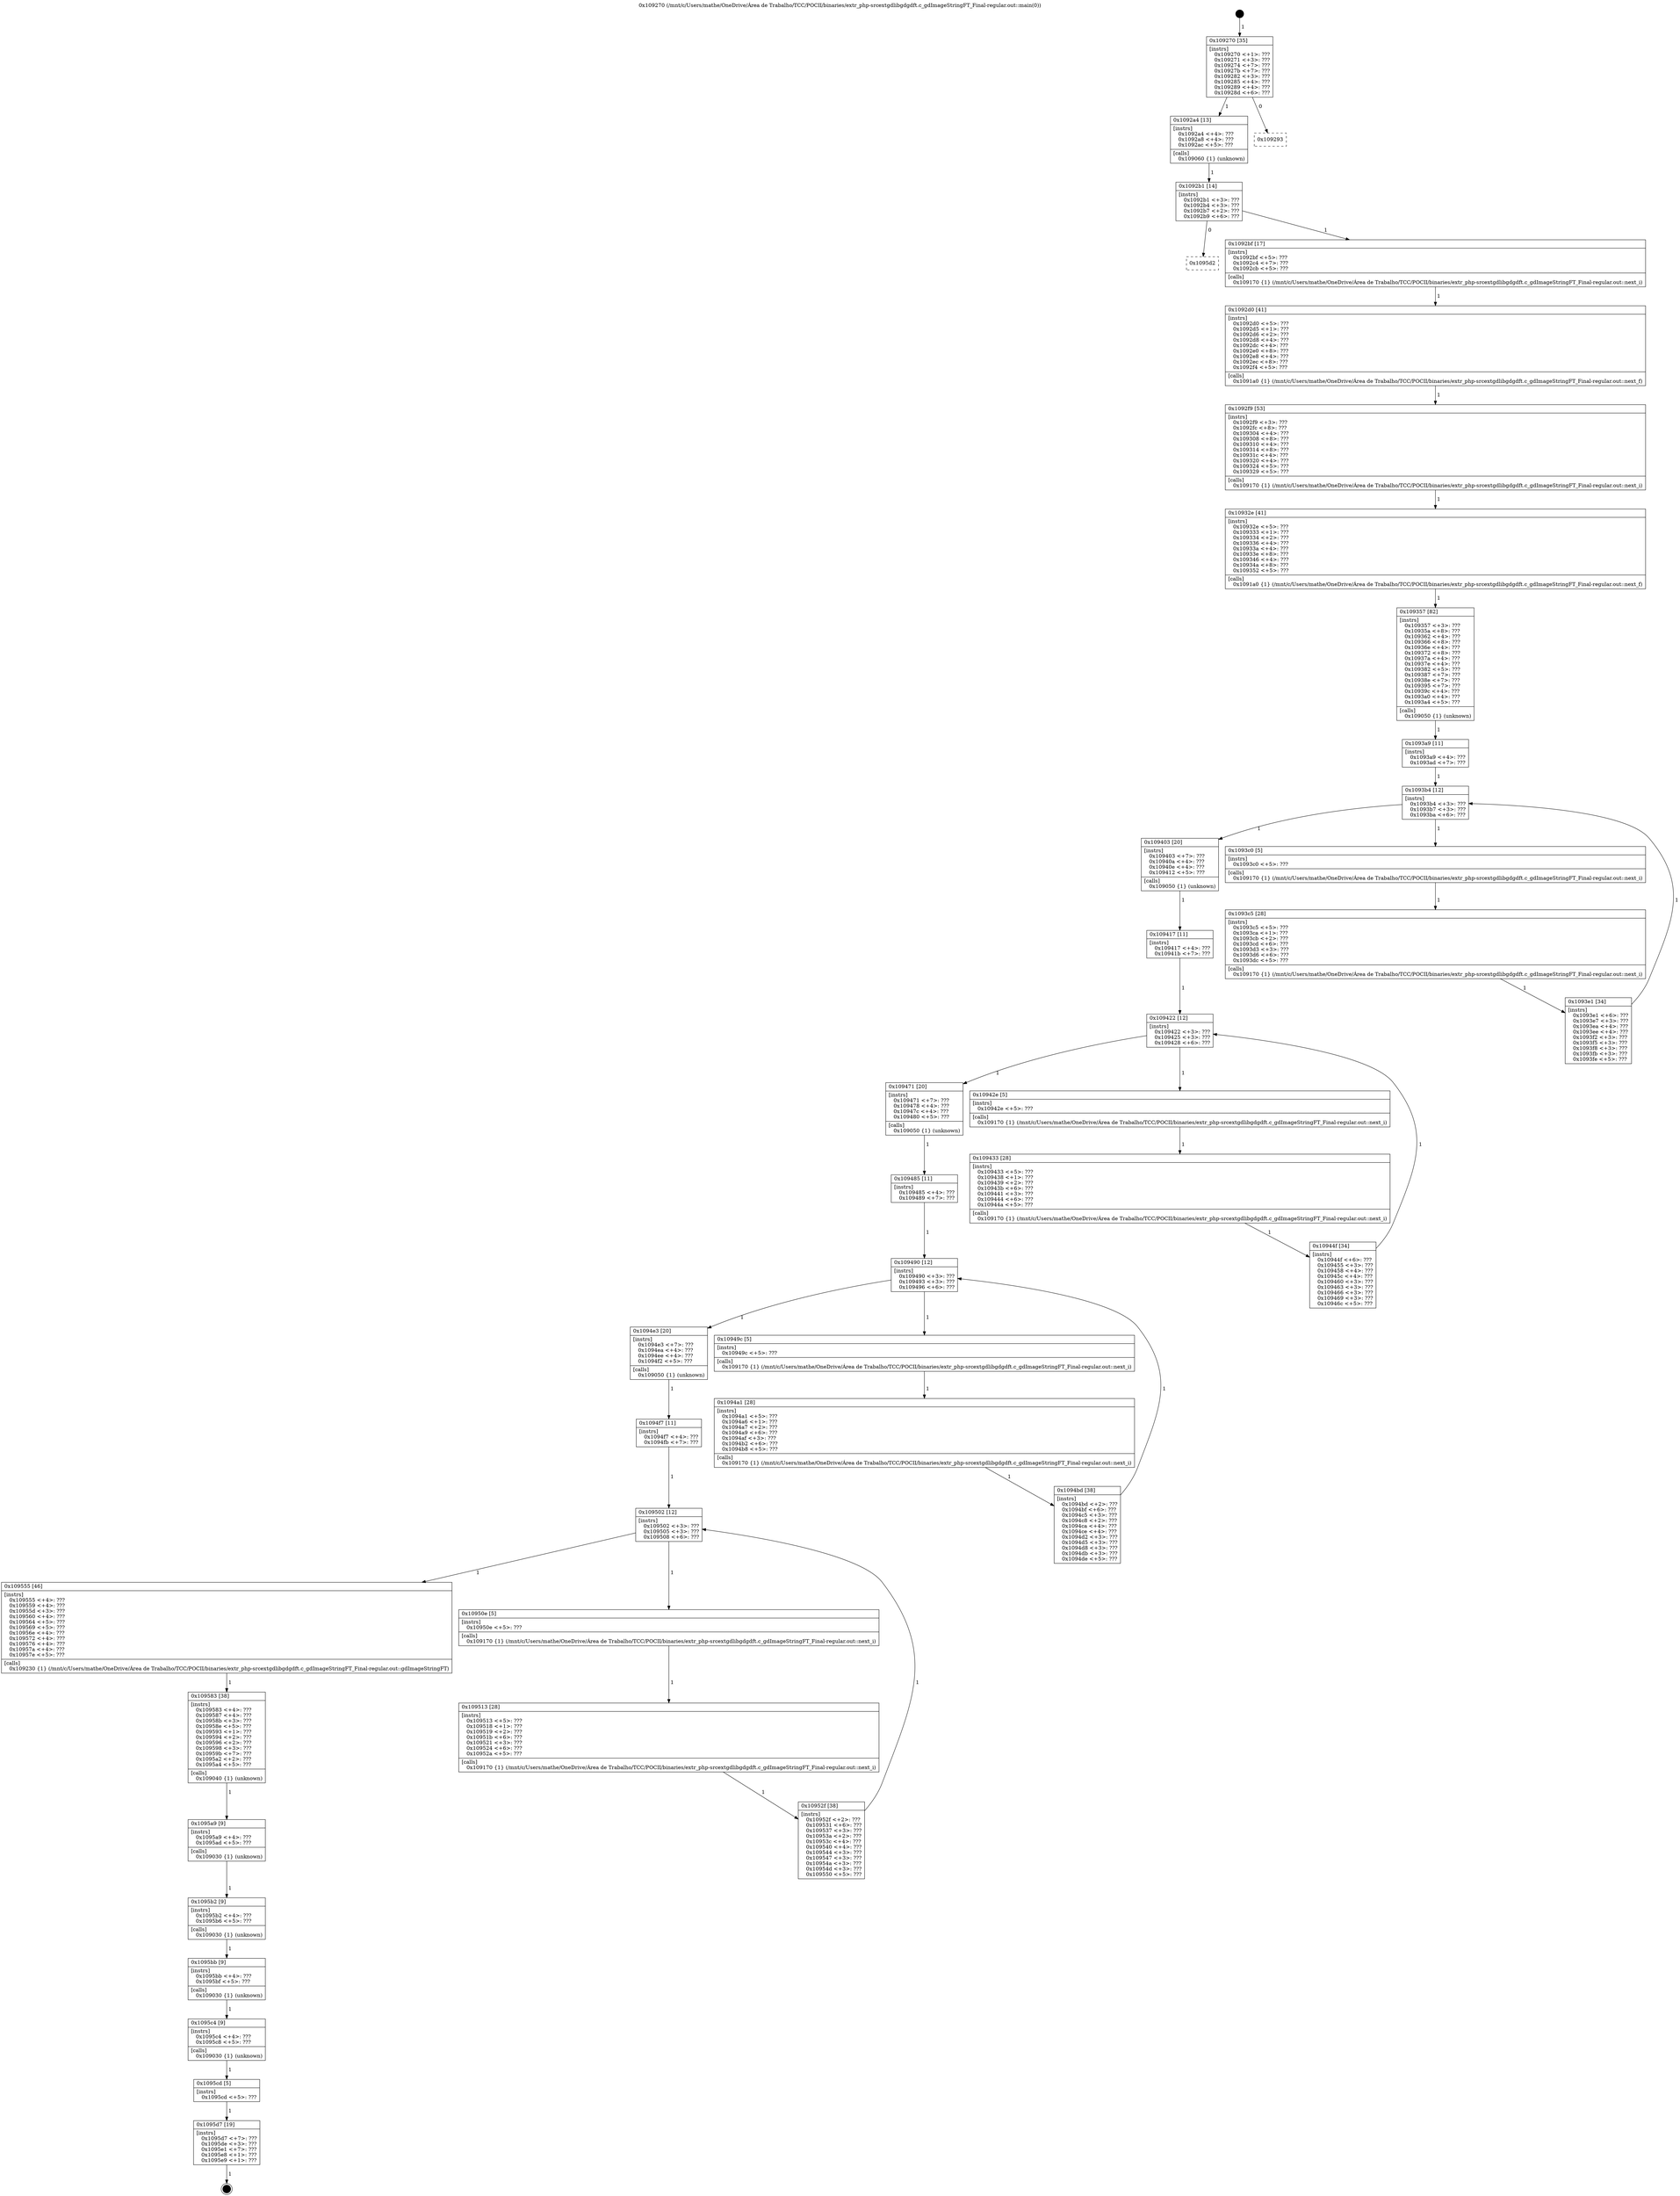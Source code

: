 digraph "0x109270" {
  label = "0x109270 (/mnt/c/Users/mathe/OneDrive/Área de Trabalho/TCC/POCII/binaries/extr_php-srcextgdlibgdgdft.c_gdImageStringFT_Final-regular.out::main(0))"
  labelloc = "t"
  node[shape=record]

  Entry [label="",width=0.3,height=0.3,shape=circle,fillcolor=black,style=filled]
  "0x109270" [label="{
     0x109270 [35]\l
     | [instrs]\l
     &nbsp;&nbsp;0x109270 \<+1\>: ???\l
     &nbsp;&nbsp;0x109271 \<+3\>: ???\l
     &nbsp;&nbsp;0x109274 \<+7\>: ???\l
     &nbsp;&nbsp;0x10927b \<+7\>: ???\l
     &nbsp;&nbsp;0x109282 \<+3\>: ???\l
     &nbsp;&nbsp;0x109285 \<+4\>: ???\l
     &nbsp;&nbsp;0x109289 \<+4\>: ???\l
     &nbsp;&nbsp;0x10928d \<+6\>: ???\l
  }"]
  "0x1092a4" [label="{
     0x1092a4 [13]\l
     | [instrs]\l
     &nbsp;&nbsp;0x1092a4 \<+4\>: ???\l
     &nbsp;&nbsp;0x1092a8 \<+4\>: ???\l
     &nbsp;&nbsp;0x1092ac \<+5\>: ???\l
     | [calls]\l
     &nbsp;&nbsp;0x109060 \{1\} (unknown)\l
  }"]
  "0x109293" [label="{
     0x109293\l
  }", style=dashed]
  "0x1092b1" [label="{
     0x1092b1 [14]\l
     | [instrs]\l
     &nbsp;&nbsp;0x1092b1 \<+3\>: ???\l
     &nbsp;&nbsp;0x1092b4 \<+3\>: ???\l
     &nbsp;&nbsp;0x1092b7 \<+2\>: ???\l
     &nbsp;&nbsp;0x1092b9 \<+6\>: ???\l
  }"]
  "0x1095d2" [label="{
     0x1095d2\l
  }", style=dashed]
  "0x1092bf" [label="{
     0x1092bf [17]\l
     | [instrs]\l
     &nbsp;&nbsp;0x1092bf \<+5\>: ???\l
     &nbsp;&nbsp;0x1092c4 \<+7\>: ???\l
     &nbsp;&nbsp;0x1092cb \<+5\>: ???\l
     | [calls]\l
     &nbsp;&nbsp;0x109170 \{1\} (/mnt/c/Users/mathe/OneDrive/Área de Trabalho/TCC/POCII/binaries/extr_php-srcextgdlibgdgdft.c_gdImageStringFT_Final-regular.out::next_i)\l
  }"]
  Exit [label="",width=0.3,height=0.3,shape=circle,fillcolor=black,style=filled,peripheries=2]
  "0x1092d0" [label="{
     0x1092d0 [41]\l
     | [instrs]\l
     &nbsp;&nbsp;0x1092d0 \<+5\>: ???\l
     &nbsp;&nbsp;0x1092d5 \<+1\>: ???\l
     &nbsp;&nbsp;0x1092d6 \<+2\>: ???\l
     &nbsp;&nbsp;0x1092d8 \<+4\>: ???\l
     &nbsp;&nbsp;0x1092dc \<+4\>: ???\l
     &nbsp;&nbsp;0x1092e0 \<+8\>: ???\l
     &nbsp;&nbsp;0x1092e8 \<+4\>: ???\l
     &nbsp;&nbsp;0x1092ec \<+8\>: ???\l
     &nbsp;&nbsp;0x1092f4 \<+5\>: ???\l
     | [calls]\l
     &nbsp;&nbsp;0x1091a0 \{1\} (/mnt/c/Users/mathe/OneDrive/Área de Trabalho/TCC/POCII/binaries/extr_php-srcextgdlibgdgdft.c_gdImageStringFT_Final-regular.out::next_f)\l
  }"]
  "0x1092f9" [label="{
     0x1092f9 [53]\l
     | [instrs]\l
     &nbsp;&nbsp;0x1092f9 \<+3\>: ???\l
     &nbsp;&nbsp;0x1092fc \<+8\>: ???\l
     &nbsp;&nbsp;0x109304 \<+4\>: ???\l
     &nbsp;&nbsp;0x109308 \<+8\>: ???\l
     &nbsp;&nbsp;0x109310 \<+4\>: ???\l
     &nbsp;&nbsp;0x109314 \<+8\>: ???\l
     &nbsp;&nbsp;0x10931c \<+4\>: ???\l
     &nbsp;&nbsp;0x109320 \<+4\>: ???\l
     &nbsp;&nbsp;0x109324 \<+5\>: ???\l
     &nbsp;&nbsp;0x109329 \<+5\>: ???\l
     | [calls]\l
     &nbsp;&nbsp;0x109170 \{1\} (/mnt/c/Users/mathe/OneDrive/Área de Trabalho/TCC/POCII/binaries/extr_php-srcextgdlibgdgdft.c_gdImageStringFT_Final-regular.out::next_i)\l
  }"]
  "0x10932e" [label="{
     0x10932e [41]\l
     | [instrs]\l
     &nbsp;&nbsp;0x10932e \<+5\>: ???\l
     &nbsp;&nbsp;0x109333 \<+1\>: ???\l
     &nbsp;&nbsp;0x109334 \<+2\>: ???\l
     &nbsp;&nbsp;0x109336 \<+4\>: ???\l
     &nbsp;&nbsp;0x10933a \<+4\>: ???\l
     &nbsp;&nbsp;0x10933e \<+8\>: ???\l
     &nbsp;&nbsp;0x109346 \<+4\>: ???\l
     &nbsp;&nbsp;0x10934a \<+8\>: ???\l
     &nbsp;&nbsp;0x109352 \<+5\>: ???\l
     | [calls]\l
     &nbsp;&nbsp;0x1091a0 \{1\} (/mnt/c/Users/mathe/OneDrive/Área de Trabalho/TCC/POCII/binaries/extr_php-srcextgdlibgdgdft.c_gdImageStringFT_Final-regular.out::next_f)\l
  }"]
  "0x109357" [label="{
     0x109357 [82]\l
     | [instrs]\l
     &nbsp;&nbsp;0x109357 \<+3\>: ???\l
     &nbsp;&nbsp;0x10935a \<+8\>: ???\l
     &nbsp;&nbsp;0x109362 \<+4\>: ???\l
     &nbsp;&nbsp;0x109366 \<+8\>: ???\l
     &nbsp;&nbsp;0x10936e \<+4\>: ???\l
     &nbsp;&nbsp;0x109372 \<+8\>: ???\l
     &nbsp;&nbsp;0x10937a \<+4\>: ???\l
     &nbsp;&nbsp;0x10937e \<+4\>: ???\l
     &nbsp;&nbsp;0x109382 \<+5\>: ???\l
     &nbsp;&nbsp;0x109387 \<+7\>: ???\l
     &nbsp;&nbsp;0x10938e \<+7\>: ???\l
     &nbsp;&nbsp;0x109395 \<+7\>: ???\l
     &nbsp;&nbsp;0x10939c \<+4\>: ???\l
     &nbsp;&nbsp;0x1093a0 \<+4\>: ???\l
     &nbsp;&nbsp;0x1093a4 \<+5\>: ???\l
     | [calls]\l
     &nbsp;&nbsp;0x109050 \{1\} (unknown)\l
  }"]
  "0x1093b4" [label="{
     0x1093b4 [12]\l
     | [instrs]\l
     &nbsp;&nbsp;0x1093b4 \<+3\>: ???\l
     &nbsp;&nbsp;0x1093b7 \<+3\>: ???\l
     &nbsp;&nbsp;0x1093ba \<+6\>: ???\l
  }"]
  "0x109403" [label="{
     0x109403 [20]\l
     | [instrs]\l
     &nbsp;&nbsp;0x109403 \<+7\>: ???\l
     &nbsp;&nbsp;0x10940a \<+4\>: ???\l
     &nbsp;&nbsp;0x10940e \<+4\>: ???\l
     &nbsp;&nbsp;0x109412 \<+5\>: ???\l
     | [calls]\l
     &nbsp;&nbsp;0x109050 \{1\} (unknown)\l
  }"]
  "0x1093c0" [label="{
     0x1093c0 [5]\l
     | [instrs]\l
     &nbsp;&nbsp;0x1093c0 \<+5\>: ???\l
     | [calls]\l
     &nbsp;&nbsp;0x109170 \{1\} (/mnt/c/Users/mathe/OneDrive/Área de Trabalho/TCC/POCII/binaries/extr_php-srcextgdlibgdgdft.c_gdImageStringFT_Final-regular.out::next_i)\l
  }"]
  "0x1093c5" [label="{
     0x1093c5 [28]\l
     | [instrs]\l
     &nbsp;&nbsp;0x1093c5 \<+5\>: ???\l
     &nbsp;&nbsp;0x1093ca \<+1\>: ???\l
     &nbsp;&nbsp;0x1093cb \<+2\>: ???\l
     &nbsp;&nbsp;0x1093cd \<+6\>: ???\l
     &nbsp;&nbsp;0x1093d3 \<+3\>: ???\l
     &nbsp;&nbsp;0x1093d6 \<+6\>: ???\l
     &nbsp;&nbsp;0x1093dc \<+5\>: ???\l
     | [calls]\l
     &nbsp;&nbsp;0x109170 \{1\} (/mnt/c/Users/mathe/OneDrive/Área de Trabalho/TCC/POCII/binaries/extr_php-srcextgdlibgdgdft.c_gdImageStringFT_Final-regular.out::next_i)\l
  }"]
  "0x1093e1" [label="{
     0x1093e1 [34]\l
     | [instrs]\l
     &nbsp;&nbsp;0x1093e1 \<+6\>: ???\l
     &nbsp;&nbsp;0x1093e7 \<+3\>: ???\l
     &nbsp;&nbsp;0x1093ea \<+4\>: ???\l
     &nbsp;&nbsp;0x1093ee \<+4\>: ???\l
     &nbsp;&nbsp;0x1093f2 \<+3\>: ???\l
     &nbsp;&nbsp;0x1093f5 \<+3\>: ???\l
     &nbsp;&nbsp;0x1093f8 \<+3\>: ???\l
     &nbsp;&nbsp;0x1093fb \<+3\>: ???\l
     &nbsp;&nbsp;0x1093fe \<+5\>: ???\l
  }"]
  "0x1093a9" [label="{
     0x1093a9 [11]\l
     | [instrs]\l
     &nbsp;&nbsp;0x1093a9 \<+4\>: ???\l
     &nbsp;&nbsp;0x1093ad \<+7\>: ???\l
  }"]
  "0x109422" [label="{
     0x109422 [12]\l
     | [instrs]\l
     &nbsp;&nbsp;0x109422 \<+3\>: ???\l
     &nbsp;&nbsp;0x109425 \<+3\>: ???\l
     &nbsp;&nbsp;0x109428 \<+6\>: ???\l
  }"]
  "0x109471" [label="{
     0x109471 [20]\l
     | [instrs]\l
     &nbsp;&nbsp;0x109471 \<+7\>: ???\l
     &nbsp;&nbsp;0x109478 \<+4\>: ???\l
     &nbsp;&nbsp;0x10947c \<+4\>: ???\l
     &nbsp;&nbsp;0x109480 \<+5\>: ???\l
     | [calls]\l
     &nbsp;&nbsp;0x109050 \{1\} (unknown)\l
  }"]
  "0x10942e" [label="{
     0x10942e [5]\l
     | [instrs]\l
     &nbsp;&nbsp;0x10942e \<+5\>: ???\l
     | [calls]\l
     &nbsp;&nbsp;0x109170 \{1\} (/mnt/c/Users/mathe/OneDrive/Área de Trabalho/TCC/POCII/binaries/extr_php-srcextgdlibgdgdft.c_gdImageStringFT_Final-regular.out::next_i)\l
  }"]
  "0x109433" [label="{
     0x109433 [28]\l
     | [instrs]\l
     &nbsp;&nbsp;0x109433 \<+5\>: ???\l
     &nbsp;&nbsp;0x109438 \<+1\>: ???\l
     &nbsp;&nbsp;0x109439 \<+2\>: ???\l
     &nbsp;&nbsp;0x10943b \<+6\>: ???\l
     &nbsp;&nbsp;0x109441 \<+3\>: ???\l
     &nbsp;&nbsp;0x109444 \<+6\>: ???\l
     &nbsp;&nbsp;0x10944a \<+5\>: ???\l
     | [calls]\l
     &nbsp;&nbsp;0x109170 \{1\} (/mnt/c/Users/mathe/OneDrive/Área de Trabalho/TCC/POCII/binaries/extr_php-srcextgdlibgdgdft.c_gdImageStringFT_Final-regular.out::next_i)\l
  }"]
  "0x10944f" [label="{
     0x10944f [34]\l
     | [instrs]\l
     &nbsp;&nbsp;0x10944f \<+6\>: ???\l
     &nbsp;&nbsp;0x109455 \<+3\>: ???\l
     &nbsp;&nbsp;0x109458 \<+4\>: ???\l
     &nbsp;&nbsp;0x10945c \<+4\>: ???\l
     &nbsp;&nbsp;0x109460 \<+3\>: ???\l
     &nbsp;&nbsp;0x109463 \<+3\>: ???\l
     &nbsp;&nbsp;0x109466 \<+3\>: ???\l
     &nbsp;&nbsp;0x109469 \<+3\>: ???\l
     &nbsp;&nbsp;0x10946c \<+5\>: ???\l
  }"]
  "0x109417" [label="{
     0x109417 [11]\l
     | [instrs]\l
     &nbsp;&nbsp;0x109417 \<+4\>: ???\l
     &nbsp;&nbsp;0x10941b \<+7\>: ???\l
  }"]
  "0x109490" [label="{
     0x109490 [12]\l
     | [instrs]\l
     &nbsp;&nbsp;0x109490 \<+3\>: ???\l
     &nbsp;&nbsp;0x109493 \<+3\>: ???\l
     &nbsp;&nbsp;0x109496 \<+6\>: ???\l
  }"]
  "0x1094e3" [label="{
     0x1094e3 [20]\l
     | [instrs]\l
     &nbsp;&nbsp;0x1094e3 \<+7\>: ???\l
     &nbsp;&nbsp;0x1094ea \<+4\>: ???\l
     &nbsp;&nbsp;0x1094ee \<+4\>: ???\l
     &nbsp;&nbsp;0x1094f2 \<+5\>: ???\l
     | [calls]\l
     &nbsp;&nbsp;0x109050 \{1\} (unknown)\l
  }"]
  "0x10949c" [label="{
     0x10949c [5]\l
     | [instrs]\l
     &nbsp;&nbsp;0x10949c \<+5\>: ???\l
     | [calls]\l
     &nbsp;&nbsp;0x109170 \{1\} (/mnt/c/Users/mathe/OneDrive/Área de Trabalho/TCC/POCII/binaries/extr_php-srcextgdlibgdgdft.c_gdImageStringFT_Final-regular.out::next_i)\l
  }"]
  "0x1094a1" [label="{
     0x1094a1 [28]\l
     | [instrs]\l
     &nbsp;&nbsp;0x1094a1 \<+5\>: ???\l
     &nbsp;&nbsp;0x1094a6 \<+1\>: ???\l
     &nbsp;&nbsp;0x1094a7 \<+2\>: ???\l
     &nbsp;&nbsp;0x1094a9 \<+6\>: ???\l
     &nbsp;&nbsp;0x1094af \<+3\>: ???\l
     &nbsp;&nbsp;0x1094b2 \<+6\>: ???\l
     &nbsp;&nbsp;0x1094b8 \<+5\>: ???\l
     | [calls]\l
     &nbsp;&nbsp;0x109170 \{1\} (/mnt/c/Users/mathe/OneDrive/Área de Trabalho/TCC/POCII/binaries/extr_php-srcextgdlibgdgdft.c_gdImageStringFT_Final-regular.out::next_i)\l
  }"]
  "0x1094bd" [label="{
     0x1094bd [38]\l
     | [instrs]\l
     &nbsp;&nbsp;0x1094bd \<+2\>: ???\l
     &nbsp;&nbsp;0x1094bf \<+6\>: ???\l
     &nbsp;&nbsp;0x1094c5 \<+3\>: ???\l
     &nbsp;&nbsp;0x1094c8 \<+2\>: ???\l
     &nbsp;&nbsp;0x1094ca \<+4\>: ???\l
     &nbsp;&nbsp;0x1094ce \<+4\>: ???\l
     &nbsp;&nbsp;0x1094d2 \<+3\>: ???\l
     &nbsp;&nbsp;0x1094d5 \<+3\>: ???\l
     &nbsp;&nbsp;0x1094d8 \<+3\>: ???\l
     &nbsp;&nbsp;0x1094db \<+3\>: ???\l
     &nbsp;&nbsp;0x1094de \<+5\>: ???\l
  }"]
  "0x109485" [label="{
     0x109485 [11]\l
     | [instrs]\l
     &nbsp;&nbsp;0x109485 \<+4\>: ???\l
     &nbsp;&nbsp;0x109489 \<+7\>: ???\l
  }"]
  "0x109502" [label="{
     0x109502 [12]\l
     | [instrs]\l
     &nbsp;&nbsp;0x109502 \<+3\>: ???\l
     &nbsp;&nbsp;0x109505 \<+3\>: ???\l
     &nbsp;&nbsp;0x109508 \<+6\>: ???\l
  }"]
  "0x109555" [label="{
     0x109555 [46]\l
     | [instrs]\l
     &nbsp;&nbsp;0x109555 \<+4\>: ???\l
     &nbsp;&nbsp;0x109559 \<+4\>: ???\l
     &nbsp;&nbsp;0x10955d \<+3\>: ???\l
     &nbsp;&nbsp;0x109560 \<+4\>: ???\l
     &nbsp;&nbsp;0x109564 \<+5\>: ???\l
     &nbsp;&nbsp;0x109569 \<+5\>: ???\l
     &nbsp;&nbsp;0x10956e \<+4\>: ???\l
     &nbsp;&nbsp;0x109572 \<+4\>: ???\l
     &nbsp;&nbsp;0x109576 \<+4\>: ???\l
     &nbsp;&nbsp;0x10957a \<+4\>: ???\l
     &nbsp;&nbsp;0x10957e \<+5\>: ???\l
     | [calls]\l
     &nbsp;&nbsp;0x109230 \{1\} (/mnt/c/Users/mathe/OneDrive/Área de Trabalho/TCC/POCII/binaries/extr_php-srcextgdlibgdgdft.c_gdImageStringFT_Final-regular.out::gdImageStringFT)\l
  }"]
  "0x10950e" [label="{
     0x10950e [5]\l
     | [instrs]\l
     &nbsp;&nbsp;0x10950e \<+5\>: ???\l
     | [calls]\l
     &nbsp;&nbsp;0x109170 \{1\} (/mnt/c/Users/mathe/OneDrive/Área de Trabalho/TCC/POCII/binaries/extr_php-srcextgdlibgdgdft.c_gdImageStringFT_Final-regular.out::next_i)\l
  }"]
  "0x109513" [label="{
     0x109513 [28]\l
     | [instrs]\l
     &nbsp;&nbsp;0x109513 \<+5\>: ???\l
     &nbsp;&nbsp;0x109518 \<+1\>: ???\l
     &nbsp;&nbsp;0x109519 \<+2\>: ???\l
     &nbsp;&nbsp;0x10951b \<+6\>: ???\l
     &nbsp;&nbsp;0x109521 \<+3\>: ???\l
     &nbsp;&nbsp;0x109524 \<+6\>: ???\l
     &nbsp;&nbsp;0x10952a \<+5\>: ???\l
     | [calls]\l
     &nbsp;&nbsp;0x109170 \{1\} (/mnt/c/Users/mathe/OneDrive/Área de Trabalho/TCC/POCII/binaries/extr_php-srcextgdlibgdgdft.c_gdImageStringFT_Final-regular.out::next_i)\l
  }"]
  "0x10952f" [label="{
     0x10952f [38]\l
     | [instrs]\l
     &nbsp;&nbsp;0x10952f \<+2\>: ???\l
     &nbsp;&nbsp;0x109531 \<+6\>: ???\l
     &nbsp;&nbsp;0x109537 \<+3\>: ???\l
     &nbsp;&nbsp;0x10953a \<+2\>: ???\l
     &nbsp;&nbsp;0x10953c \<+4\>: ???\l
     &nbsp;&nbsp;0x109540 \<+4\>: ???\l
     &nbsp;&nbsp;0x109544 \<+3\>: ???\l
     &nbsp;&nbsp;0x109547 \<+3\>: ???\l
     &nbsp;&nbsp;0x10954a \<+3\>: ???\l
     &nbsp;&nbsp;0x10954d \<+3\>: ???\l
     &nbsp;&nbsp;0x109550 \<+5\>: ???\l
  }"]
  "0x1094f7" [label="{
     0x1094f7 [11]\l
     | [instrs]\l
     &nbsp;&nbsp;0x1094f7 \<+4\>: ???\l
     &nbsp;&nbsp;0x1094fb \<+7\>: ???\l
  }"]
  "0x109583" [label="{
     0x109583 [38]\l
     | [instrs]\l
     &nbsp;&nbsp;0x109583 \<+4\>: ???\l
     &nbsp;&nbsp;0x109587 \<+4\>: ???\l
     &nbsp;&nbsp;0x10958b \<+3\>: ???\l
     &nbsp;&nbsp;0x10958e \<+5\>: ???\l
     &nbsp;&nbsp;0x109593 \<+1\>: ???\l
     &nbsp;&nbsp;0x109594 \<+2\>: ???\l
     &nbsp;&nbsp;0x109596 \<+2\>: ???\l
     &nbsp;&nbsp;0x109598 \<+3\>: ???\l
     &nbsp;&nbsp;0x10959b \<+7\>: ???\l
     &nbsp;&nbsp;0x1095a2 \<+2\>: ???\l
     &nbsp;&nbsp;0x1095a4 \<+5\>: ???\l
     | [calls]\l
     &nbsp;&nbsp;0x109040 \{1\} (unknown)\l
  }"]
  "0x1095a9" [label="{
     0x1095a9 [9]\l
     | [instrs]\l
     &nbsp;&nbsp;0x1095a9 \<+4\>: ???\l
     &nbsp;&nbsp;0x1095ad \<+5\>: ???\l
     | [calls]\l
     &nbsp;&nbsp;0x109030 \{1\} (unknown)\l
  }"]
  "0x1095b2" [label="{
     0x1095b2 [9]\l
     | [instrs]\l
     &nbsp;&nbsp;0x1095b2 \<+4\>: ???\l
     &nbsp;&nbsp;0x1095b6 \<+5\>: ???\l
     | [calls]\l
     &nbsp;&nbsp;0x109030 \{1\} (unknown)\l
  }"]
  "0x1095bb" [label="{
     0x1095bb [9]\l
     | [instrs]\l
     &nbsp;&nbsp;0x1095bb \<+4\>: ???\l
     &nbsp;&nbsp;0x1095bf \<+5\>: ???\l
     | [calls]\l
     &nbsp;&nbsp;0x109030 \{1\} (unknown)\l
  }"]
  "0x1095c4" [label="{
     0x1095c4 [9]\l
     | [instrs]\l
     &nbsp;&nbsp;0x1095c4 \<+4\>: ???\l
     &nbsp;&nbsp;0x1095c8 \<+5\>: ???\l
     | [calls]\l
     &nbsp;&nbsp;0x109030 \{1\} (unknown)\l
  }"]
  "0x1095cd" [label="{
     0x1095cd [5]\l
     | [instrs]\l
     &nbsp;&nbsp;0x1095cd \<+5\>: ???\l
  }"]
  "0x1095d7" [label="{
     0x1095d7 [19]\l
     | [instrs]\l
     &nbsp;&nbsp;0x1095d7 \<+7\>: ???\l
     &nbsp;&nbsp;0x1095de \<+3\>: ???\l
     &nbsp;&nbsp;0x1095e1 \<+7\>: ???\l
     &nbsp;&nbsp;0x1095e8 \<+1\>: ???\l
     &nbsp;&nbsp;0x1095e9 \<+1\>: ???\l
  }"]
  Entry -> "0x109270" [label=" 1"]
  "0x109270" -> "0x1092a4" [label=" 1"]
  "0x109270" -> "0x109293" [label=" 0"]
  "0x1092a4" -> "0x1092b1" [label=" 1"]
  "0x1092b1" -> "0x1095d2" [label=" 0"]
  "0x1092b1" -> "0x1092bf" [label=" 1"]
  "0x1095d7" -> Exit [label=" 1"]
  "0x1092bf" -> "0x1092d0" [label=" 1"]
  "0x1092d0" -> "0x1092f9" [label=" 1"]
  "0x1092f9" -> "0x10932e" [label=" 1"]
  "0x10932e" -> "0x109357" [label=" 1"]
  "0x109357" -> "0x1093a9" [label=" 1"]
  "0x1093b4" -> "0x109403" [label=" 1"]
  "0x1093b4" -> "0x1093c0" [label=" 1"]
  "0x1093c0" -> "0x1093c5" [label=" 1"]
  "0x1093c5" -> "0x1093e1" [label=" 1"]
  "0x1093a9" -> "0x1093b4" [label=" 1"]
  "0x1093e1" -> "0x1093b4" [label=" 1"]
  "0x109403" -> "0x109417" [label=" 1"]
  "0x109422" -> "0x109471" [label=" 1"]
  "0x109422" -> "0x10942e" [label=" 1"]
  "0x10942e" -> "0x109433" [label=" 1"]
  "0x109433" -> "0x10944f" [label=" 1"]
  "0x109417" -> "0x109422" [label=" 1"]
  "0x10944f" -> "0x109422" [label=" 1"]
  "0x109471" -> "0x109485" [label=" 1"]
  "0x109490" -> "0x1094e3" [label=" 1"]
  "0x109490" -> "0x10949c" [label=" 1"]
  "0x10949c" -> "0x1094a1" [label=" 1"]
  "0x1094a1" -> "0x1094bd" [label=" 1"]
  "0x109485" -> "0x109490" [label=" 1"]
  "0x1094bd" -> "0x109490" [label=" 1"]
  "0x1094e3" -> "0x1094f7" [label=" 1"]
  "0x109502" -> "0x109555" [label=" 1"]
  "0x109502" -> "0x10950e" [label=" 1"]
  "0x10950e" -> "0x109513" [label=" 1"]
  "0x109513" -> "0x10952f" [label=" 1"]
  "0x1094f7" -> "0x109502" [label=" 1"]
  "0x10952f" -> "0x109502" [label=" 1"]
  "0x109555" -> "0x109583" [label=" 1"]
  "0x109583" -> "0x1095a9" [label=" 1"]
  "0x1095a9" -> "0x1095b2" [label=" 1"]
  "0x1095b2" -> "0x1095bb" [label=" 1"]
  "0x1095bb" -> "0x1095c4" [label=" 1"]
  "0x1095c4" -> "0x1095cd" [label=" 1"]
  "0x1095cd" -> "0x1095d7" [label=" 1"]
}
